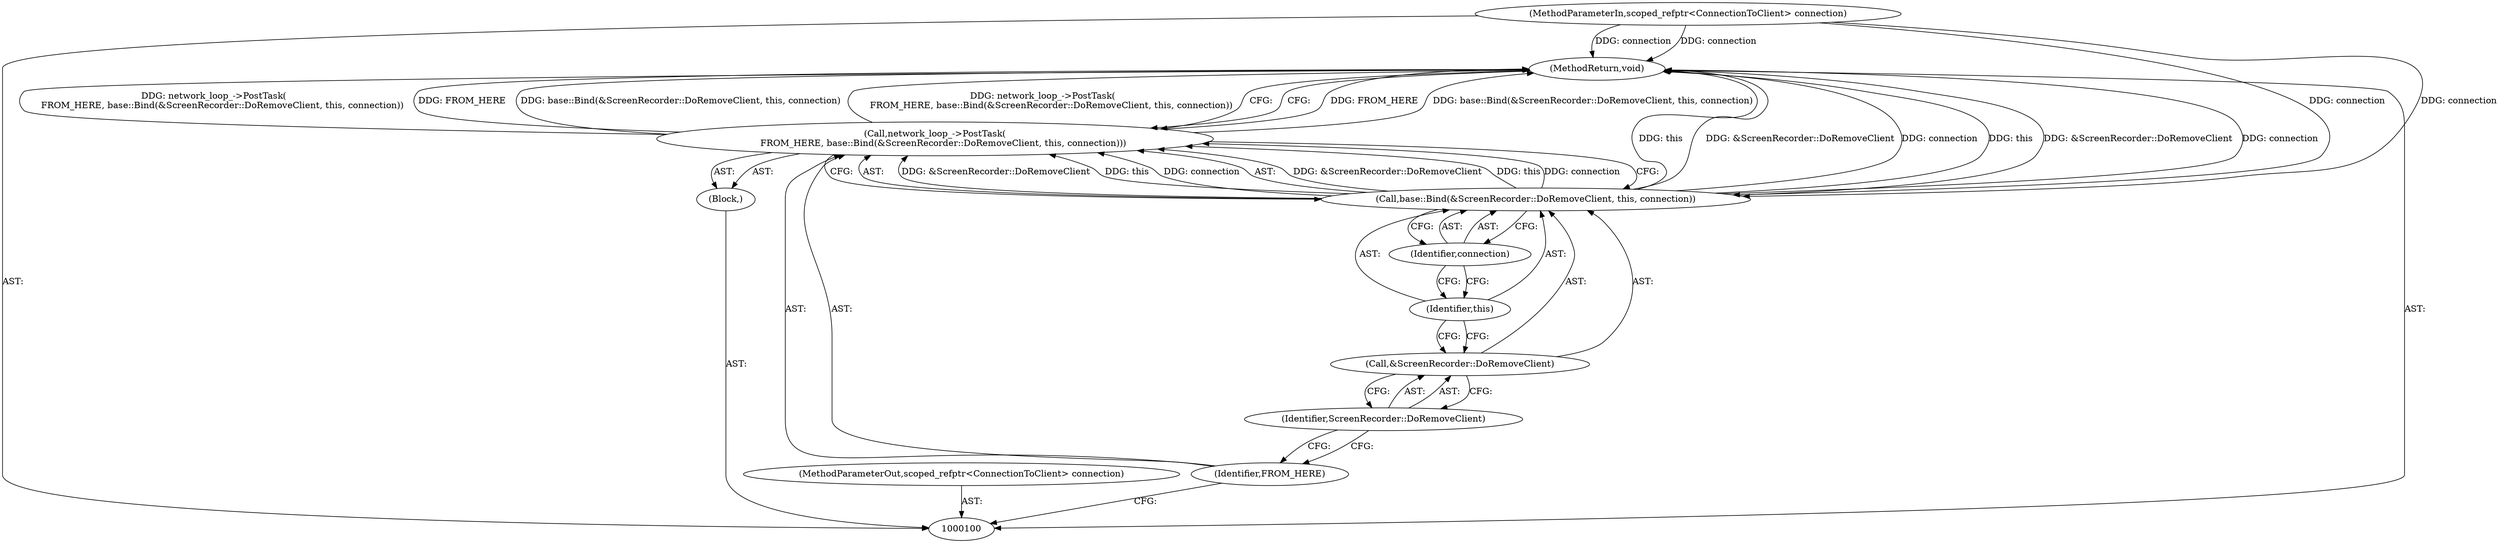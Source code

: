digraph "1_Chrome_a46bcef82b29d30836a0f26226e3d4aca4fa9612_32" {
"1000110" [label="(MethodReturn,void)"];
"1000101" [label="(MethodParameterIn,scoped_refptr<ConnectionToClient> connection)"];
"1000130" [label="(MethodParameterOut,scoped_refptr<ConnectionToClient> connection)"];
"1000102" [label="(Block,)"];
"1000103" [label="(Call,network_loop_->PostTask(\n      FROM_HERE, base::Bind(&ScreenRecorder::DoRemoveClient, this, connection)))"];
"1000105" [label="(Call,base::Bind(&ScreenRecorder::DoRemoveClient, this, connection))"];
"1000106" [label="(Call,&ScreenRecorder::DoRemoveClient)"];
"1000107" [label="(Identifier,ScreenRecorder::DoRemoveClient)"];
"1000104" [label="(Identifier,FROM_HERE)"];
"1000108" [label="(Identifier,this)"];
"1000109" [label="(Identifier,connection)"];
"1000110" -> "1000100"  [label="AST: "];
"1000110" -> "1000103"  [label="CFG: "];
"1000105" -> "1000110"  [label="DDG: this"];
"1000105" -> "1000110"  [label="DDG: &ScreenRecorder::DoRemoveClient"];
"1000105" -> "1000110"  [label="DDG: connection"];
"1000103" -> "1000110"  [label="DDG: FROM_HERE"];
"1000103" -> "1000110"  [label="DDG: base::Bind(&ScreenRecorder::DoRemoveClient, this, connection)"];
"1000103" -> "1000110"  [label="DDG: network_loop_->PostTask(\n      FROM_HERE, base::Bind(&ScreenRecorder::DoRemoveClient, this, connection))"];
"1000101" -> "1000110"  [label="DDG: connection"];
"1000101" -> "1000100"  [label="AST: "];
"1000101" -> "1000110"  [label="DDG: connection"];
"1000101" -> "1000105"  [label="DDG: connection"];
"1000130" -> "1000100"  [label="AST: "];
"1000102" -> "1000100"  [label="AST: "];
"1000103" -> "1000102"  [label="AST: "];
"1000103" -> "1000102"  [label="AST: "];
"1000103" -> "1000105"  [label="CFG: "];
"1000104" -> "1000103"  [label="AST: "];
"1000105" -> "1000103"  [label="AST: "];
"1000110" -> "1000103"  [label="CFG: "];
"1000103" -> "1000110"  [label="DDG: FROM_HERE"];
"1000103" -> "1000110"  [label="DDG: base::Bind(&ScreenRecorder::DoRemoveClient, this, connection)"];
"1000103" -> "1000110"  [label="DDG: network_loop_->PostTask(\n      FROM_HERE, base::Bind(&ScreenRecorder::DoRemoveClient, this, connection))"];
"1000105" -> "1000103"  [label="DDG: &ScreenRecorder::DoRemoveClient"];
"1000105" -> "1000103"  [label="DDG: this"];
"1000105" -> "1000103"  [label="DDG: connection"];
"1000105" -> "1000103"  [label="AST: "];
"1000105" -> "1000109"  [label="CFG: "];
"1000106" -> "1000105"  [label="AST: "];
"1000108" -> "1000105"  [label="AST: "];
"1000109" -> "1000105"  [label="AST: "];
"1000103" -> "1000105"  [label="CFG: "];
"1000105" -> "1000110"  [label="DDG: this"];
"1000105" -> "1000110"  [label="DDG: &ScreenRecorder::DoRemoveClient"];
"1000105" -> "1000110"  [label="DDG: connection"];
"1000105" -> "1000103"  [label="DDG: &ScreenRecorder::DoRemoveClient"];
"1000105" -> "1000103"  [label="DDG: this"];
"1000105" -> "1000103"  [label="DDG: connection"];
"1000101" -> "1000105"  [label="DDG: connection"];
"1000106" -> "1000105"  [label="AST: "];
"1000106" -> "1000107"  [label="CFG: "];
"1000107" -> "1000106"  [label="AST: "];
"1000108" -> "1000106"  [label="CFG: "];
"1000107" -> "1000106"  [label="AST: "];
"1000107" -> "1000104"  [label="CFG: "];
"1000106" -> "1000107"  [label="CFG: "];
"1000104" -> "1000103"  [label="AST: "];
"1000104" -> "1000100"  [label="CFG: "];
"1000107" -> "1000104"  [label="CFG: "];
"1000108" -> "1000105"  [label="AST: "];
"1000108" -> "1000106"  [label="CFG: "];
"1000109" -> "1000108"  [label="CFG: "];
"1000109" -> "1000105"  [label="AST: "];
"1000109" -> "1000108"  [label="CFG: "];
"1000105" -> "1000109"  [label="CFG: "];
}
